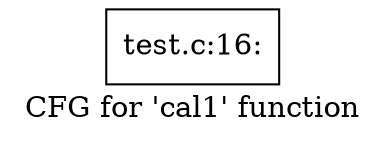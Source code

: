 digraph "CFG for 'cal1' function" {
	label="CFG for 'cal1' function";

	Node0x393a110 [shape=record,label="{test.c:16:}"];
}
